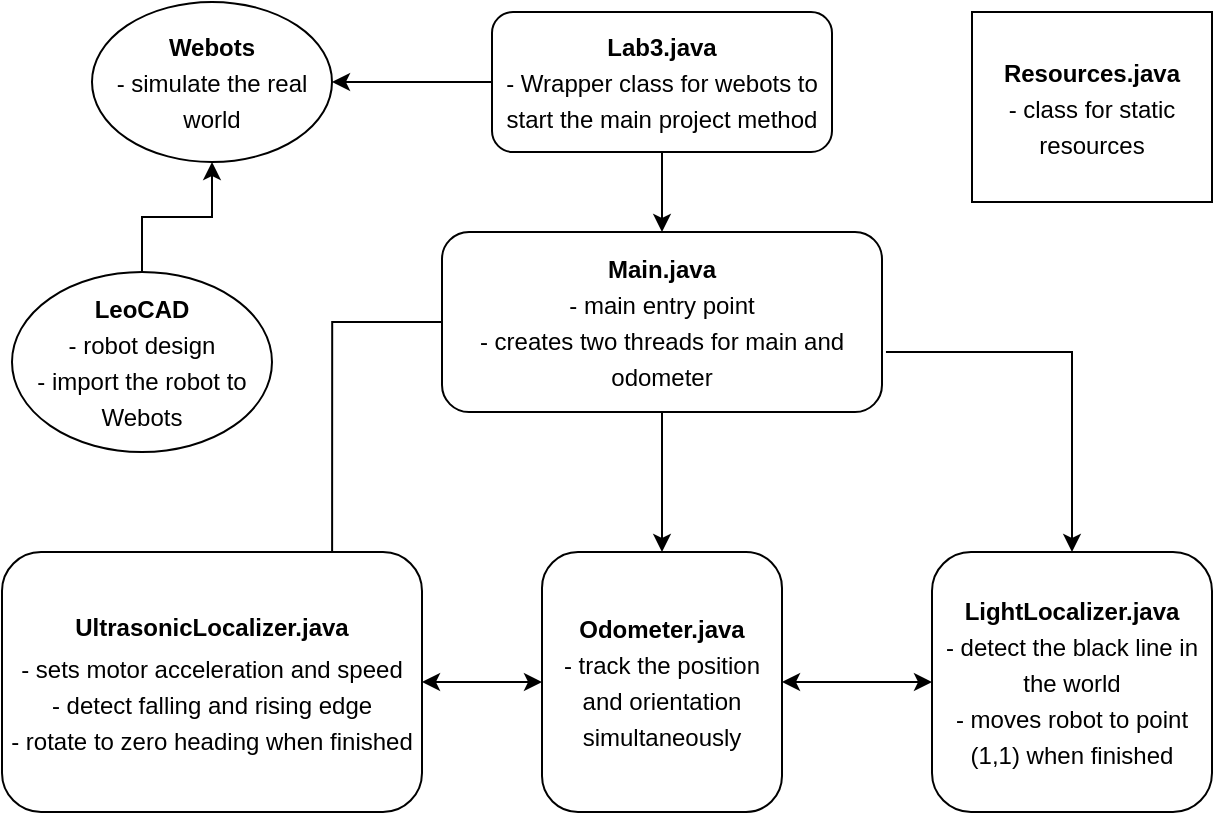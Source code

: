 <mxfile version="13.7.7" type="github"><diagram id="5ApuGf6RUNf2jfaiPMoV" name="Page-1"><mxGraphModel dx="674" dy="689" grid="1" gridSize="10" guides="1" tooltips="1" connect="1" arrows="1" fold="1" page="1" pageScale="1" pageWidth="827" pageHeight="1169" math="0" shadow="0"><root><mxCell id="0"/><mxCell id="1" parent="0"/><mxCell id="DtqFLLcynsTQqYH6N01s-18" style="edgeStyle=orthogonalEdgeStyle;rounded=0;orthogonalLoop=1;jettySize=auto;html=1;" edge="1" parent="1" source="DtqFLLcynsTQqYH6N01s-3" target="DtqFLLcynsTQqYH6N01s-5"><mxGeometry relative="1" as="geometry"/></mxCell><mxCell id="DtqFLLcynsTQqYH6N01s-26" style="edgeStyle=orthogonalEdgeStyle;rounded=0;orthogonalLoop=1;jettySize=auto;html=1;exitX=1.009;exitY=0.667;exitDx=0;exitDy=0;exitPerimeter=0;" edge="1" parent="1" source="DtqFLLcynsTQqYH6N01s-3" target="DtqFLLcynsTQqYH6N01s-8"><mxGeometry relative="1" as="geometry"/></mxCell><mxCell id="DtqFLLcynsTQqYH6N01s-27" style="edgeStyle=orthogonalEdgeStyle;rounded=0;orthogonalLoop=1;jettySize=auto;html=1;entryX=0.786;entryY=0.077;entryDx=0;entryDy=0;entryPerimeter=0;" edge="1" parent="1" source="DtqFLLcynsTQqYH6N01s-3" target="DtqFLLcynsTQqYH6N01s-9"><mxGeometry relative="1" as="geometry"/></mxCell><mxCell id="DtqFLLcynsTQqYH6N01s-3" value="&lt;p style=&quot;line-height: 150%&quot;&gt;&lt;b&gt;Main.java&lt;/b&gt;&lt;br&gt;- main entry point&lt;br&gt;- creates two threads for main and odometer&lt;/p&gt;" style="rounded=1;whiteSpace=wrap;html=1;" vertex="1" parent="1"><mxGeometry x="325" y="160" width="220" height="90" as="geometry"/></mxCell><mxCell id="DtqFLLcynsTQqYH6N01s-5" value="&lt;p style=&quot;line-height: 150%&quot;&gt;&lt;b&gt;Odometer.java&lt;/b&gt;&lt;br&gt;- track the position and orientation simultaneously&lt;/p&gt;" style="rounded=1;whiteSpace=wrap;html=1;" vertex="1" parent="1"><mxGeometry x="375" y="320" width="120" height="130" as="geometry"/></mxCell><mxCell id="DtqFLLcynsTQqYH6N01s-8" value="&lt;p style=&quot;line-height: 150%&quot;&gt;&lt;b&gt;LightLocalizer.java&lt;/b&gt;&lt;br&gt;- detect the black line in the world&lt;br&gt;- moves robot to point (1,1) when finished&lt;/p&gt;" style="rounded=1;whiteSpace=wrap;html=1;" vertex="1" parent="1"><mxGeometry x="570" y="320" width="140" height="130" as="geometry"/></mxCell><mxCell id="DtqFLLcynsTQqYH6N01s-9" value="&lt;p style=&quot;line-height: 150%&quot;&gt;&lt;b style=&quot;line-height: 197%&quot;&gt;UltrasonicLocalizer.java&lt;/b&gt;&lt;br&gt;- sets motor acceleration and speed&lt;br&gt;- detect falling and rising edge&lt;br&gt;- rotate to zero heading when finished&lt;/p&gt;" style="rounded=1;whiteSpace=wrap;html=1;" vertex="1" parent="1"><mxGeometry x="105" y="320" width="210" height="130" as="geometry"/></mxCell><mxCell id="DtqFLLcynsTQqYH6N01s-10" value="&lt;p style=&quot;line-height: 150%&quot;&gt;&lt;b&gt;Resources.java&lt;/b&gt;&lt;br&gt;- class for static resources&lt;/p&gt;" style="rounded=0;whiteSpace=wrap;html=1;" vertex="1" parent="1"><mxGeometry x="590" y="50" width="120" height="95" as="geometry"/></mxCell><mxCell id="DtqFLLcynsTQqYH6N01s-15" value="" style="endArrow=classic;startArrow=classic;html=1;" edge="1" parent="1" source="DtqFLLcynsTQqYH6N01s-9" target="DtqFLLcynsTQqYH6N01s-5"><mxGeometry width="50" height="50" relative="1" as="geometry"><mxPoint x="260" y="390" as="sourcePoint"/><mxPoint x="310" y="340" as="targetPoint"/></mxGeometry></mxCell><mxCell id="DtqFLLcynsTQqYH6N01s-16" value="" style="endArrow=classic;startArrow=classic;html=1;" edge="1" parent="1" source="DtqFLLcynsTQqYH6N01s-5" target="DtqFLLcynsTQqYH6N01s-8"><mxGeometry width="50" height="50" relative="1" as="geometry"><mxPoint x="360" y="290" as="sourcePoint"/><mxPoint x="410" y="240" as="targetPoint"/></mxGeometry></mxCell><mxCell id="DtqFLLcynsTQqYH6N01s-20" value="&lt;p style=&quot;line-height: 150%&quot;&gt;&lt;b&gt;Webots&lt;/b&gt;&lt;br&gt;- simulate the real world&lt;/p&gt;" style="ellipse;whiteSpace=wrap;html=1;" vertex="1" parent="1"><mxGeometry x="150" y="45" width="120" height="80" as="geometry"/></mxCell><mxCell id="DtqFLLcynsTQqYH6N01s-23" style="edgeStyle=orthogonalEdgeStyle;rounded=0;orthogonalLoop=1;jettySize=auto;html=1;" edge="1" parent="1" source="DtqFLLcynsTQqYH6N01s-22" target="DtqFLLcynsTQqYH6N01s-20"><mxGeometry relative="1" as="geometry"/></mxCell><mxCell id="DtqFLLcynsTQqYH6N01s-22" value="&lt;p style=&quot;line-height: 150%&quot;&gt;&lt;b&gt;LeoCAD&lt;/b&gt;&lt;br&gt;- robot design&lt;br&gt;- import the robot to Webots&lt;/p&gt;" style="ellipse;whiteSpace=wrap;html=1;" vertex="1" parent="1"><mxGeometry x="110" y="180" width="130" height="90" as="geometry"/></mxCell><mxCell id="DtqFLLcynsTQqYH6N01s-29" style="edgeStyle=orthogonalEdgeStyle;rounded=0;orthogonalLoop=1;jettySize=auto;html=1;entryX=0.5;entryY=0;entryDx=0;entryDy=0;" edge="1" parent="1" source="DtqFLLcynsTQqYH6N01s-28" target="DtqFLLcynsTQqYH6N01s-3"><mxGeometry relative="1" as="geometry"/></mxCell><mxCell id="DtqFLLcynsTQqYH6N01s-30" style="edgeStyle=orthogonalEdgeStyle;rounded=0;orthogonalLoop=1;jettySize=auto;html=1;entryX=1;entryY=0.5;entryDx=0;entryDy=0;" edge="1" parent="1" source="DtqFLLcynsTQqYH6N01s-28" target="DtqFLLcynsTQqYH6N01s-20"><mxGeometry relative="1" as="geometry"/></mxCell><mxCell id="DtqFLLcynsTQqYH6N01s-28" value="&lt;p style=&quot;line-height: 150%&quot;&gt;&lt;b&gt;Lab3.java&lt;/b&gt;&lt;br&gt;-&amp;nbsp;Wrapper class for webots to start the main project method&lt;br&gt;&lt;/p&gt;" style="rounded=1;whiteSpace=wrap;html=1;" vertex="1" parent="1"><mxGeometry x="350" y="50" width="170" height="70" as="geometry"/></mxCell></root></mxGraphModel></diagram></mxfile>